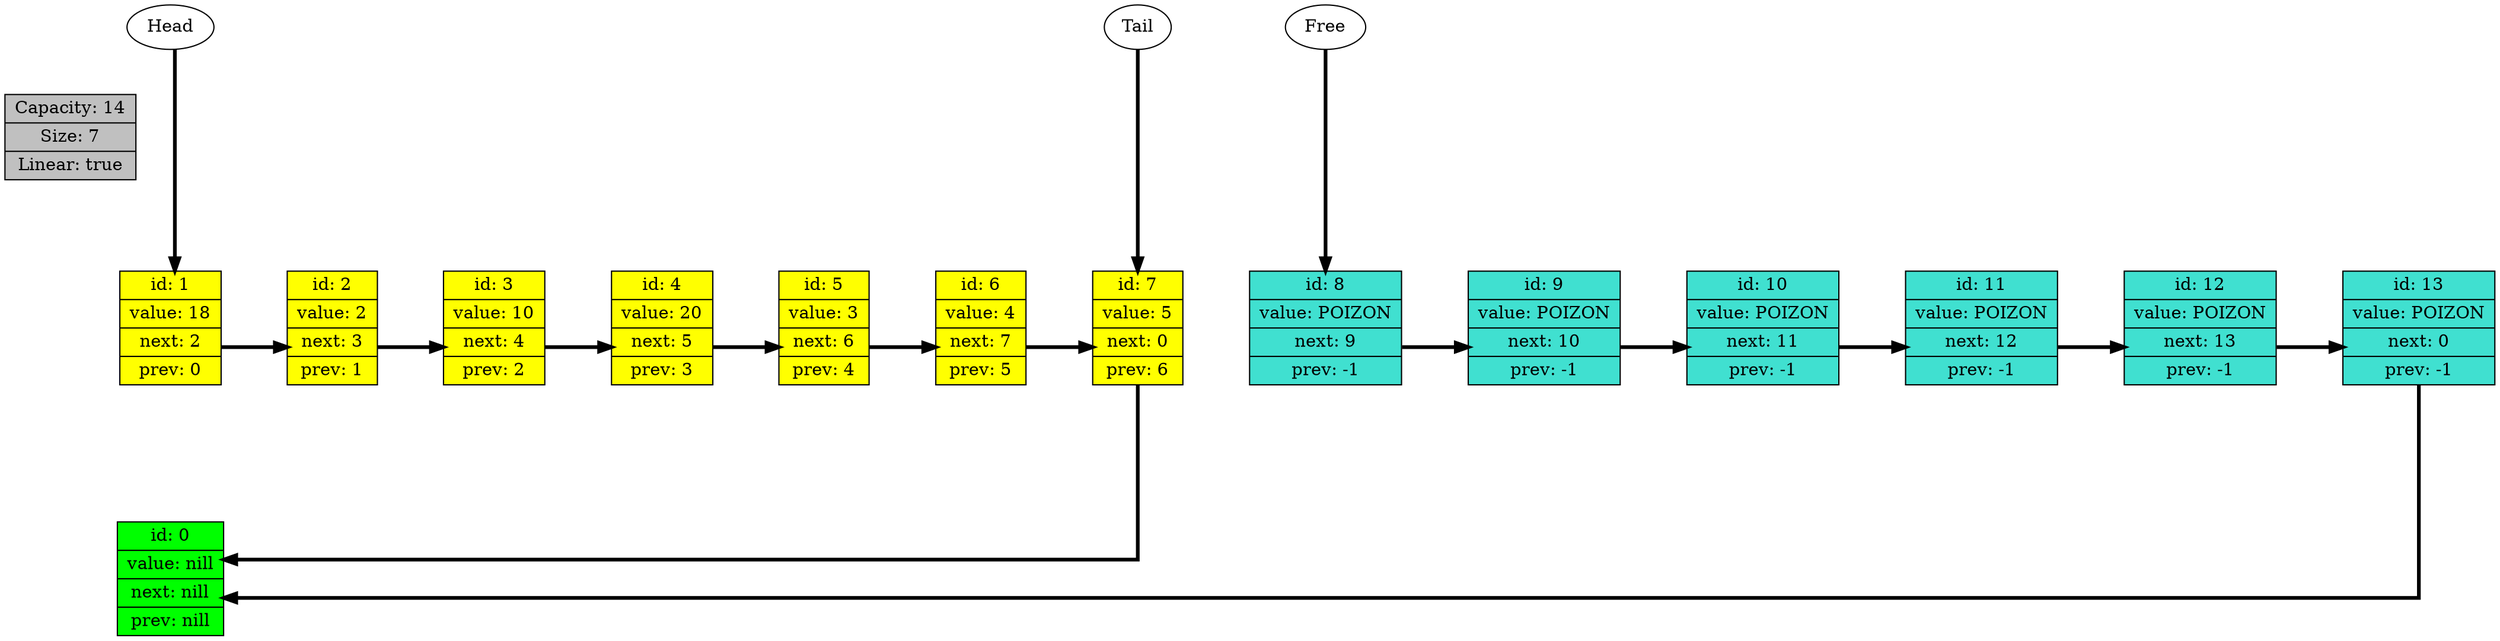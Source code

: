 digraph G { rankdir = TB
splines = ortho; edge[minlen = 3, penwidth = 3];

Info[shape=record, fillcolor="grey", width=0.2, style="filled",label=" {Capacity: 14 | Size: 7 | Linear: true}"] 

{rank = max; node0[shape=record, width=0.2, style="filled", fillcolor="Lime",label=" {id: 0 | value: nill | next: nill | prev: nill}"]} 
 
{rank = same;
node1[shape=record, width=0.2, style="filled", fillcolor="yellow",label=" {id: 1 | value: 18 | next: 2 | prev: 0}"] 
 
node2[shape=record, width=0.2, style="filled", fillcolor="yellow",label=" {id: 2 | value: 2 | next: 3 | prev: 1}"] 
 
node3[shape=record, width=0.2, style="filled", fillcolor="yellow",label=" {id: 3 | value: 10 | next: 4 | prev: 2}"] 
 
node4[shape=record, width=0.2, style="filled", fillcolor="yellow",label=" {id: 4 | value: 20 | next: 5 | prev: 3}"] 
 
node5[shape=record, width=0.2, style="filled", fillcolor="yellow",label=" {id: 5 | value: 3 | next: 6 | prev: 4}"] 
 
node6[shape=record, width=0.2, style="filled", fillcolor="yellow",label=" {id: 6 | value: 4 | next: 7 | prev: 5}"] 
 
node7[shape=record, width=0.2, style="filled", fillcolor="yellow",label=" {id: 7 | value: 5 | next: 0 | prev: 6}"] 
 
node8[shape=record, width=0.2, style="filled", fillcolor="Turquoise",label=" {id: 8 | value: POIZON | next: 9 | prev: -1}"] 
 
node9[shape=record, width=0.2, style="filled", fillcolor="Turquoise",label=" {id: 9 | value: POIZON | next: 10 | prev: -1}"] 
 
node10[shape=record, width=0.2, style="filled", fillcolor="Turquoise",label=" {id: 10 | value: POIZON | next: 11 | prev: -1}"] 
 
node11[shape=record, width=0.2, style="filled", fillcolor="Turquoise",label=" {id: 11 | value: POIZON | next: 12 | prev: -1}"] 
 
node12[shape=record, width=0.2, style="filled", fillcolor="Turquoise",label=" {id: 12 | value: POIZON | next: 13 | prev: -1}"] 
 
node13[shape=record, width=0.2, style="filled", fillcolor="Turquoise",label=" {id: 13 | value: POIZON | next: 0 | prev: -1}"] 
 
}
Free->node8
Head->node1
Tail->node7

edge[style=invis, constraint = true]
node0 -> node1 -> node2 -> node3 -> node4 -> node5 -> node6 -> node7 -> node8 -> node9 -> node10 -> node11 -> node12 -> node13[style=invis, weight = 10000];

edge[style=solid, constraint = false]
node1 -> node2;
node2 -> node3;
node3 -> node4;
node4 -> node5;
node5 -> node6;
node6 -> node7;
node7 -> node0;
node8 -> node9;
node9 -> node10;
node10 -> node11;
node11 -> node12;
node12 -> node13;
node13 -> node0;

}